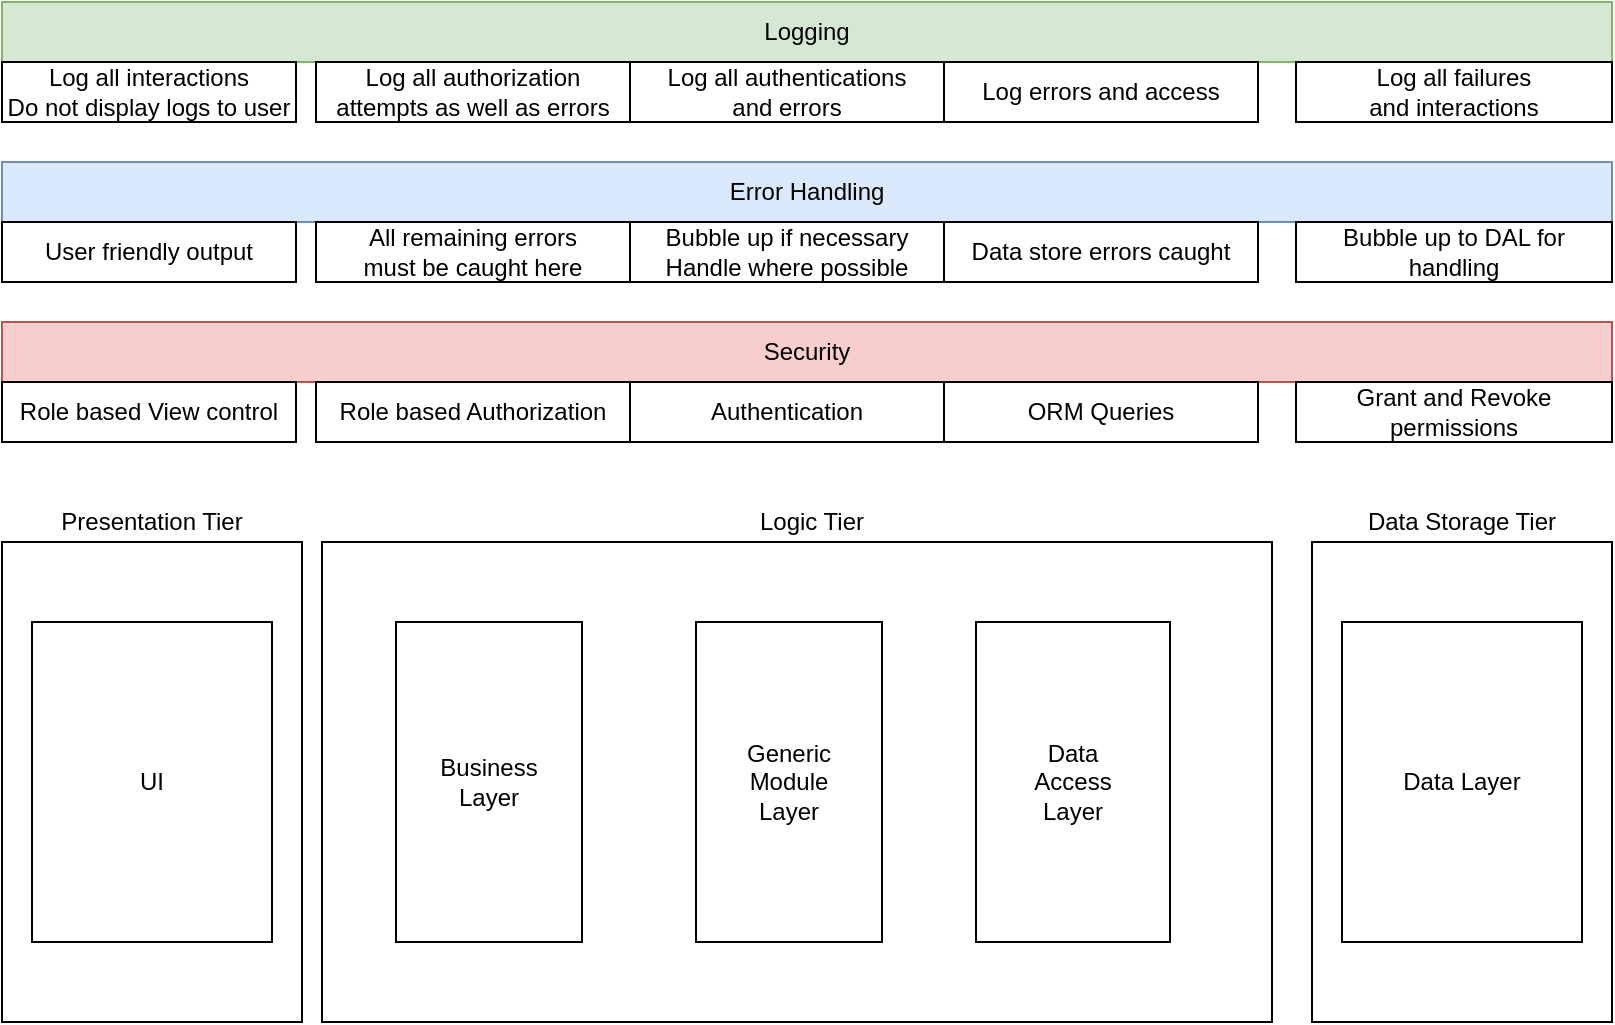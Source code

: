 <mxfile version="13.9.9" type="device"><diagram id="tiQwxU7fPIiQyshY3rbd" name="Page-1"><mxGraphModel dx="1106" dy="980" grid="1" gridSize="10" guides="1" tooltips="1" connect="1" arrows="1" fold="1" page="1" pageScale="1" pageWidth="850" pageHeight="1100" math="0" shadow="0"><root><mxCell id="0"/><mxCell id="1" parent="0"/><mxCell id="dGROECRq5mewKRgcWTp6-15" value="" style="group" parent="1" vertex="1" connectable="0"><mxGeometry x="23" y="370" width="805" height="260" as="geometry"/></mxCell><mxCell id="dGROECRq5mewKRgcWTp6-8" value="" style="rounded=0;whiteSpace=wrap;html=1;" parent="dGROECRq5mewKRgcWTp6-15" vertex="1"><mxGeometry x="655" y="20" width="150" height="240" as="geometry"/></mxCell><mxCell id="dGROECRq5mewKRgcWTp6-7" value="" style="rounded=0;whiteSpace=wrap;html=1;" parent="dGROECRq5mewKRgcWTp6-15" vertex="1"><mxGeometry x="160" y="20" width="475" height="240" as="geometry"/></mxCell><mxCell id="dGROECRq5mewKRgcWTp6-6" value="" style="rounded=0;whiteSpace=wrap;html=1;" parent="dGROECRq5mewKRgcWTp6-15" vertex="1"><mxGeometry y="20" width="150" height="240" as="geometry"/></mxCell><mxCell id="dGROECRq5mewKRgcWTp6-1" value="UI" style="rounded=0;whiteSpace=wrap;html=1;" parent="dGROECRq5mewKRgcWTp6-15" vertex="1"><mxGeometry x="15" y="60" width="120" height="160" as="geometry"/></mxCell><mxCell id="dGROECRq5mewKRgcWTp6-3" value="Data Layer" style="rounded=0;whiteSpace=wrap;html=1;" parent="dGROECRq5mewKRgcWTp6-15" vertex="1"><mxGeometry x="670" y="60" width="120" height="160" as="geometry"/></mxCell><mxCell id="dGROECRq5mewKRgcWTp6-5" value="Business&lt;br&gt;Layer" style="rounded=0;whiteSpace=wrap;html=1;" parent="dGROECRq5mewKRgcWTp6-15" vertex="1"><mxGeometry x="197" y="60" width="93" height="160" as="geometry"/></mxCell><mxCell id="dGROECRq5mewKRgcWTp6-12" value="Logic Tier" style="text;html=1;strokeColor=none;fillColor=none;align=center;verticalAlign=middle;whiteSpace=wrap;rounded=0;" parent="dGROECRq5mewKRgcWTp6-15" vertex="1"><mxGeometry x="265" width="280" height="20" as="geometry"/></mxCell><mxCell id="dGROECRq5mewKRgcWTp6-13" value="Presentation Tier" style="text;html=1;strokeColor=none;fillColor=none;align=center;verticalAlign=middle;whiteSpace=wrap;rounded=0;" parent="dGROECRq5mewKRgcWTp6-15" vertex="1"><mxGeometry x="15" width="120" height="20" as="geometry"/></mxCell><mxCell id="dGROECRq5mewKRgcWTp6-14" value="Data Storage Tier" style="text;html=1;strokeColor=none;fillColor=none;align=center;verticalAlign=middle;whiteSpace=wrap;rounded=0;" parent="dGROECRq5mewKRgcWTp6-15" vertex="1"><mxGeometry x="665" width="130" height="20" as="geometry"/></mxCell><mxCell id="Xs8TRtIUA6c5MnYp-EHZ-1" value="Data&lt;br&gt;Access&lt;br&gt;Layer" style="rounded=0;whiteSpace=wrap;html=1;" parent="dGROECRq5mewKRgcWTp6-15" vertex="1"><mxGeometry x="487" y="60" width="97" height="160" as="geometry"/></mxCell><mxCell id="Xs8TRtIUA6c5MnYp-EHZ-2" value="Generic &lt;br&gt;Module &lt;br&gt;Layer" style="rounded=0;whiteSpace=wrap;html=1;" parent="dGROECRq5mewKRgcWTp6-15" vertex="1"><mxGeometry x="347" y="60" width="93" height="160" as="geometry"/></mxCell><mxCell id="SPS8NN_HctwZzODm2JOQ-18" value="" style="group" vertex="1" connectable="0" parent="1"><mxGeometry x="23" y="280" width="805" height="60" as="geometry"/></mxCell><mxCell id="dGROECRq5mewKRgcWTp6-16" value="Security" style="rounded=0;whiteSpace=wrap;html=1;fillColor=#f8cecc;strokeColor=#b85450;" parent="SPS8NN_HctwZzODm2JOQ-18" vertex="1"><mxGeometry width="805" height="30" as="geometry"/></mxCell><mxCell id="SPS8NN_HctwZzODm2JOQ-2" value="Role based View control" style="rounded=0;whiteSpace=wrap;html=1;" vertex="1" parent="SPS8NN_HctwZzODm2JOQ-18"><mxGeometry y="30" width="147" height="30" as="geometry"/></mxCell><mxCell id="SPS8NN_HctwZzODm2JOQ-3" value="Role based Authorization" style="rounded=0;whiteSpace=wrap;html=1;" vertex="1" parent="SPS8NN_HctwZzODm2JOQ-18"><mxGeometry x="157" y="30" width="157" height="30" as="geometry"/></mxCell><mxCell id="SPS8NN_HctwZzODm2JOQ-5" value="ORM Queries" style="rounded=0;whiteSpace=wrap;html=1;" vertex="1" parent="SPS8NN_HctwZzODm2JOQ-18"><mxGeometry x="471" y="30" width="157" height="30" as="geometry"/></mxCell><mxCell id="SPS8NN_HctwZzODm2JOQ-6" value="Authentication" style="rounded=0;whiteSpace=wrap;html=1;" vertex="1" parent="SPS8NN_HctwZzODm2JOQ-18"><mxGeometry x="314" y="30" width="157" height="30" as="geometry"/></mxCell><mxCell id="SPS8NN_HctwZzODm2JOQ-7" value="Grant and Revoke permissions" style="rounded=0;whiteSpace=wrap;html=1;" vertex="1" parent="SPS8NN_HctwZzODm2JOQ-18"><mxGeometry x="647" y="30" width="158" height="30" as="geometry"/></mxCell><mxCell id="SPS8NN_HctwZzODm2JOQ-19" value="" style="group" vertex="1" connectable="0" parent="1"><mxGeometry x="23" y="200" width="805" height="60" as="geometry"/></mxCell><mxCell id="dGROECRq5mewKRgcWTp6-10" value="Error Handling" style="rounded=0;whiteSpace=wrap;html=1;fillColor=#dae8fc;strokeColor=#6c8ebf;" parent="SPS8NN_HctwZzODm2JOQ-19" vertex="1"><mxGeometry width="805" height="30" as="geometry"/></mxCell><mxCell id="SPS8NN_HctwZzODm2JOQ-8" value="User friendly output" style="rounded=0;whiteSpace=wrap;html=1;" vertex="1" parent="SPS8NN_HctwZzODm2JOQ-19"><mxGeometry y="30" width="147" height="30" as="geometry"/></mxCell><mxCell id="SPS8NN_HctwZzODm2JOQ-9" value="All remaining errors &lt;br&gt;must be caught here" style="rounded=0;whiteSpace=wrap;html=1;" vertex="1" parent="SPS8NN_HctwZzODm2JOQ-19"><mxGeometry x="157" y="30" width="157" height="30" as="geometry"/></mxCell><mxCell id="SPS8NN_HctwZzODm2JOQ-10" value="Data store errors caught" style="rounded=0;whiteSpace=wrap;html=1;" vertex="1" parent="SPS8NN_HctwZzODm2JOQ-19"><mxGeometry x="471" y="30" width="157" height="30" as="geometry"/></mxCell><mxCell id="SPS8NN_HctwZzODm2JOQ-11" value="Bubble up if necessary&lt;br&gt;Handle where possible" style="rounded=0;whiteSpace=wrap;html=1;" vertex="1" parent="SPS8NN_HctwZzODm2JOQ-19"><mxGeometry x="314" y="30" width="157" height="30" as="geometry"/></mxCell><mxCell id="SPS8NN_HctwZzODm2JOQ-12" value="Bubble up to DAL for handling" style="rounded=0;whiteSpace=wrap;html=1;" vertex="1" parent="SPS8NN_HctwZzODm2JOQ-19"><mxGeometry x="647" y="30" width="158" height="30" as="geometry"/></mxCell><mxCell id="SPS8NN_HctwZzODm2JOQ-20" value="" style="group" vertex="1" connectable="0" parent="1"><mxGeometry x="23" y="120" width="805" height="60" as="geometry"/></mxCell><mxCell id="dGROECRq5mewKRgcWTp6-9" value="Logging" style="rounded=0;whiteSpace=wrap;html=1;fillColor=#d5e8d4;strokeColor=#82b366;" parent="SPS8NN_HctwZzODm2JOQ-20" vertex="1"><mxGeometry width="805" height="30" as="geometry"/></mxCell><mxCell id="SPS8NN_HctwZzODm2JOQ-13" value="Log all interactions&lt;br&gt;Do not display logs to user" style="rounded=0;whiteSpace=wrap;html=1;" vertex="1" parent="SPS8NN_HctwZzODm2JOQ-20"><mxGeometry y="30" width="147" height="30" as="geometry"/></mxCell><mxCell id="SPS8NN_HctwZzODm2JOQ-14" value="Log all authorization attempts as well as errors" style="rounded=0;whiteSpace=wrap;html=1;" vertex="1" parent="SPS8NN_HctwZzODm2JOQ-20"><mxGeometry x="157" y="30" width="157" height="30" as="geometry"/></mxCell><mxCell id="SPS8NN_HctwZzODm2JOQ-15" value="Log errors and access" style="rounded=0;whiteSpace=wrap;html=1;" vertex="1" parent="SPS8NN_HctwZzODm2JOQ-20"><mxGeometry x="471" y="30" width="157" height="30" as="geometry"/></mxCell><mxCell id="SPS8NN_HctwZzODm2JOQ-16" value="Log all authentications &lt;br&gt;and errors" style="rounded=0;whiteSpace=wrap;html=1;" vertex="1" parent="SPS8NN_HctwZzODm2JOQ-20"><mxGeometry x="314" y="30" width="157" height="30" as="geometry"/></mxCell><mxCell id="SPS8NN_HctwZzODm2JOQ-17" value="Log all failures &lt;br&gt;and interactions" style="rounded=0;whiteSpace=wrap;html=1;" vertex="1" parent="SPS8NN_HctwZzODm2JOQ-20"><mxGeometry x="647" y="30" width="158" height="30" as="geometry"/></mxCell></root></mxGraphModel></diagram></mxfile>
